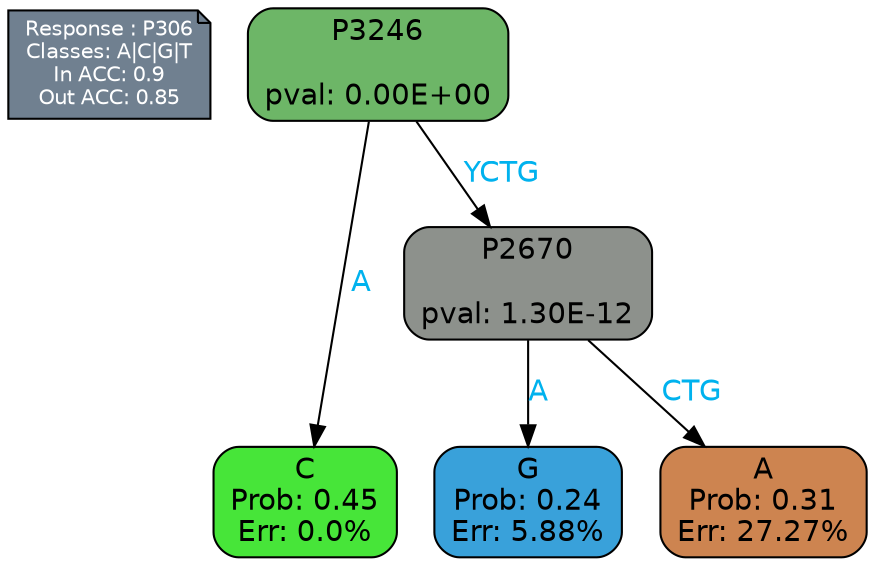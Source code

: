 digraph Tree {
node [shape=box, style="filled, rounded", color="black", fontname=helvetica] ;
graph [ranksep=equally, splines=polylines, bgcolor=transparent, dpi=600] ;
edge [fontname=helvetica] ;
LEGEND [label="Response : P306
Classes: A|C|G|T
In ACC: 0.9
Out ACC: 0.85
",shape=note,align=left,style=filled,fillcolor="slategray",fontcolor="white",fontsize=10];1 [label="P3246

pval: 0.00E+00", fillcolor="#6db667"] ;
2 [label="C
Prob: 0.45
Err: 0.0%", fillcolor="#47e539"] ;
3 [label="P2670

pval: 1.30E-12", fillcolor="#8d918c"] ;
4 [label="G
Prob: 0.24
Err: 5.88%", fillcolor="#39a1da"] ;
5 [label="A
Prob: 0.31
Err: 27.27%", fillcolor="#cd8450"] ;
1 -> 2 [label="A",fontcolor=deepskyblue2] ;
1 -> 3 [label="YCTG",fontcolor=deepskyblue2] ;
3 -> 4 [label="A",fontcolor=deepskyblue2] ;
3 -> 5 [label="CTG",fontcolor=deepskyblue2] ;
{rank = same; 2;4;5;}{rank = same; LEGEND;1;}}